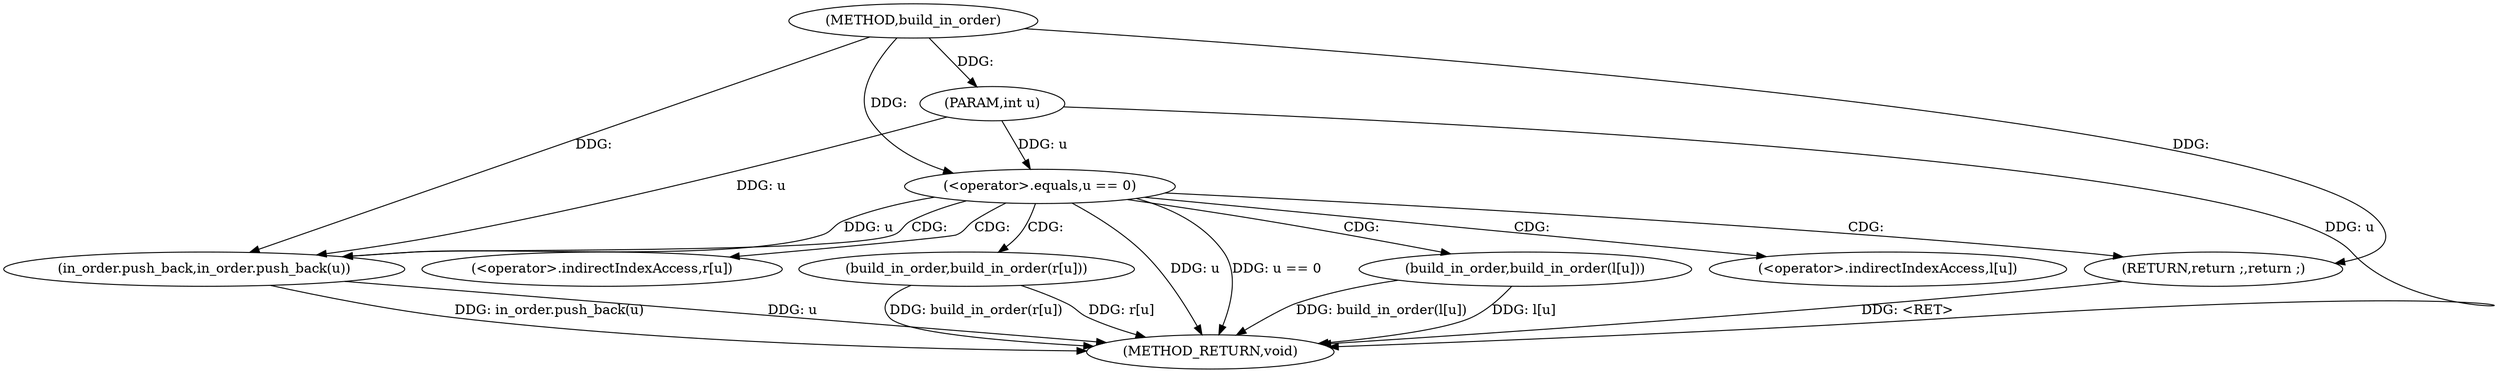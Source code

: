 digraph "build_in_order" {  
"1000105" [label = "(METHOD,build_in_order)" ]
"1000123" [label = "(METHOD_RETURN,void)" ]
"1000106" [label = "(PARAM,int u)" ]
"1000113" [label = "(build_in_order,build_in_order(l[u]))" ]
"1000117" [label = "(in_order.push_back,in_order.push_back(u))" ]
"1000119" [label = "(build_in_order,build_in_order(r[u]))" ]
"1000109" [label = "(<operator>.equals,u == 0)" ]
"1000112" [label = "(RETURN,return ;,return ;)" ]
"1000114" [label = "(<operator>.indirectIndexAccess,l[u])" ]
"1000120" [label = "(<operator>.indirectIndexAccess,r[u])" ]
  "1000112" -> "1000123"  [ label = "DDG: <RET>"] 
  "1000106" -> "1000123"  [ label = "DDG: u"] 
  "1000109" -> "1000123"  [ label = "DDG: u"] 
  "1000109" -> "1000123"  [ label = "DDG: u == 0"] 
  "1000113" -> "1000123"  [ label = "DDG: l[u]"] 
  "1000113" -> "1000123"  [ label = "DDG: build_in_order(l[u])"] 
  "1000117" -> "1000123"  [ label = "DDG: u"] 
  "1000117" -> "1000123"  [ label = "DDG: in_order.push_back(u)"] 
  "1000119" -> "1000123"  [ label = "DDG: r[u]"] 
  "1000119" -> "1000123"  [ label = "DDG: build_in_order(r[u])"] 
  "1000105" -> "1000106"  [ label = "DDG: "] 
  "1000105" -> "1000112"  [ label = "DDG: "] 
  "1000109" -> "1000117"  [ label = "DDG: u"] 
  "1000106" -> "1000117"  [ label = "DDG: u"] 
  "1000105" -> "1000117"  [ label = "DDG: "] 
  "1000106" -> "1000109"  [ label = "DDG: u"] 
  "1000105" -> "1000109"  [ label = "DDG: "] 
  "1000109" -> "1000112"  [ label = "CDG: "] 
  "1000109" -> "1000120"  [ label = "CDG: "] 
  "1000109" -> "1000117"  [ label = "CDG: "] 
  "1000109" -> "1000113"  [ label = "CDG: "] 
  "1000109" -> "1000119"  [ label = "CDG: "] 
  "1000109" -> "1000114"  [ label = "CDG: "] 
}
